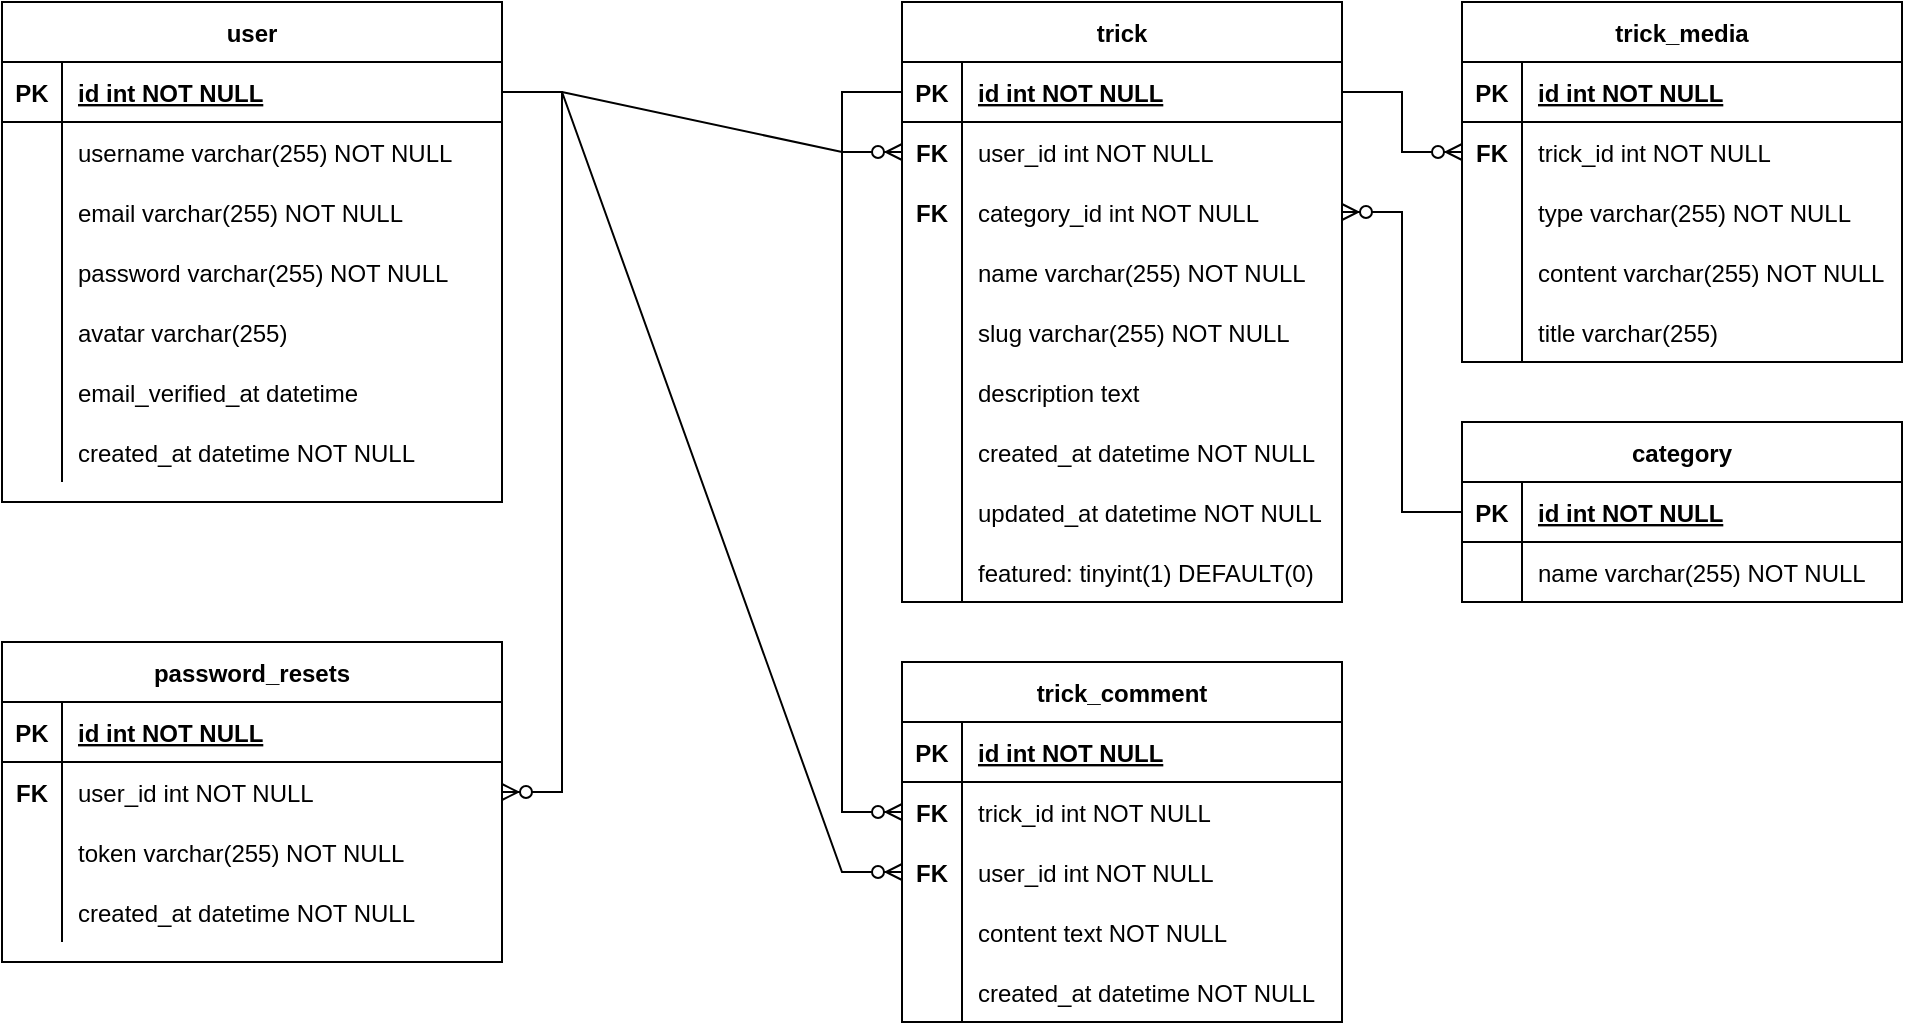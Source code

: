 <mxfile version="20.8.16" type="device"><diagram id="R2lEEEUBdFMjLlhIrx00" name="Page-1"><mxGraphModel dx="1674" dy="854" grid="1" gridSize="10" guides="1" tooltips="1" connect="1" arrows="1" fold="1" page="1" pageScale="1" pageWidth="850" pageHeight="1100" math="0" shadow="0" extFonts="Permanent Marker^https://fonts.googleapis.com/css?family=Permanent+Marker"><root><mxCell id="0"/><mxCell id="1" parent="0"/><mxCell id="C-vyLk0tnHw3VtMMgP7b-23" value="user" style="shape=table;startSize=30;container=1;collapsible=1;childLayout=tableLayout;fixedRows=1;rowLines=0;fontStyle=1;align=center;resizeLast=1;" parent="1" vertex="1"><mxGeometry x="120" y="120" width="250" height="250" as="geometry"/></mxCell><mxCell id="C-vyLk0tnHw3VtMMgP7b-24" value="" style="shape=partialRectangle;collapsible=0;dropTarget=0;pointerEvents=0;fillColor=none;points=[[0,0.5],[1,0.5]];portConstraint=eastwest;top=0;left=0;right=0;bottom=1;" parent="C-vyLk0tnHw3VtMMgP7b-23" vertex="1"><mxGeometry y="30" width="250" height="30" as="geometry"/></mxCell><mxCell id="C-vyLk0tnHw3VtMMgP7b-25" value="PK" style="shape=partialRectangle;overflow=hidden;connectable=0;fillColor=none;top=0;left=0;bottom=0;right=0;fontStyle=1;" parent="C-vyLk0tnHw3VtMMgP7b-24" vertex="1"><mxGeometry width="30" height="30" as="geometry"><mxRectangle width="30" height="30" as="alternateBounds"/></mxGeometry></mxCell><mxCell id="C-vyLk0tnHw3VtMMgP7b-26" value="id int NOT NULL " style="shape=partialRectangle;overflow=hidden;connectable=0;fillColor=none;top=0;left=0;bottom=0;right=0;align=left;spacingLeft=6;fontStyle=5;" parent="C-vyLk0tnHw3VtMMgP7b-24" vertex="1"><mxGeometry x="30" width="220" height="30" as="geometry"><mxRectangle width="220" height="30" as="alternateBounds"/></mxGeometry></mxCell><mxCell id="C-vyLk0tnHw3VtMMgP7b-27" value="" style="shape=partialRectangle;collapsible=0;dropTarget=0;pointerEvents=0;fillColor=none;points=[[0,0.5],[1,0.5]];portConstraint=eastwest;top=0;left=0;right=0;bottom=0;" parent="C-vyLk0tnHw3VtMMgP7b-23" vertex="1"><mxGeometry y="60" width="250" height="30" as="geometry"/></mxCell><mxCell id="C-vyLk0tnHw3VtMMgP7b-28" value="" style="shape=partialRectangle;overflow=hidden;connectable=0;fillColor=none;top=0;left=0;bottom=0;right=0;" parent="C-vyLk0tnHw3VtMMgP7b-27" vertex="1"><mxGeometry width="30" height="30" as="geometry"><mxRectangle width="30" height="30" as="alternateBounds"/></mxGeometry></mxCell><mxCell id="C-vyLk0tnHw3VtMMgP7b-29" value="username varchar(255) NOT NULL" style="shape=partialRectangle;overflow=hidden;connectable=0;fillColor=none;top=0;left=0;bottom=0;right=0;align=left;spacingLeft=6;" parent="C-vyLk0tnHw3VtMMgP7b-27" vertex="1"><mxGeometry x="30" width="220" height="30" as="geometry"><mxRectangle width="220" height="30" as="alternateBounds"/></mxGeometry></mxCell><mxCell id="mA1rvCmJtgQA0jrDYd6d-15" value="" style="shape=partialRectangle;collapsible=0;dropTarget=0;pointerEvents=0;fillColor=none;points=[[0,0.5],[1,0.5]];portConstraint=eastwest;top=0;left=0;right=0;bottom=0;" parent="C-vyLk0tnHw3VtMMgP7b-23" vertex="1"><mxGeometry y="90" width="250" height="30" as="geometry"/></mxCell><mxCell id="mA1rvCmJtgQA0jrDYd6d-16" value="" style="shape=partialRectangle;overflow=hidden;connectable=0;fillColor=none;top=0;left=0;bottom=0;right=0;" parent="mA1rvCmJtgQA0jrDYd6d-15" vertex="1"><mxGeometry width="30" height="30" as="geometry"><mxRectangle width="30" height="30" as="alternateBounds"/></mxGeometry></mxCell><mxCell id="mA1rvCmJtgQA0jrDYd6d-17" value="email varchar(255) NOT NULL" style="shape=partialRectangle;overflow=hidden;connectable=0;fillColor=none;top=0;left=0;bottom=0;right=0;align=left;spacingLeft=6;" parent="mA1rvCmJtgQA0jrDYd6d-15" vertex="1"><mxGeometry x="30" width="220" height="30" as="geometry"><mxRectangle width="220" height="30" as="alternateBounds"/></mxGeometry></mxCell><mxCell id="mA1rvCmJtgQA0jrDYd6d-18" value="" style="shape=partialRectangle;collapsible=0;dropTarget=0;pointerEvents=0;fillColor=none;points=[[0,0.5],[1,0.5]];portConstraint=eastwest;top=0;left=0;right=0;bottom=0;" parent="C-vyLk0tnHw3VtMMgP7b-23" vertex="1"><mxGeometry y="120" width="250" height="30" as="geometry"/></mxCell><mxCell id="mA1rvCmJtgQA0jrDYd6d-19" value="" style="shape=partialRectangle;overflow=hidden;connectable=0;fillColor=none;top=0;left=0;bottom=0;right=0;" parent="mA1rvCmJtgQA0jrDYd6d-18" vertex="1"><mxGeometry width="30" height="30" as="geometry"><mxRectangle width="30" height="30" as="alternateBounds"/></mxGeometry></mxCell><mxCell id="mA1rvCmJtgQA0jrDYd6d-20" value="password varchar(255) NOT NULL" style="shape=partialRectangle;overflow=hidden;connectable=0;fillColor=none;top=0;left=0;bottom=0;right=0;align=left;spacingLeft=6;" parent="mA1rvCmJtgQA0jrDYd6d-18" vertex="1"><mxGeometry x="30" width="220" height="30" as="geometry"><mxRectangle width="220" height="30" as="alternateBounds"/></mxGeometry></mxCell><mxCell id="mA1rvCmJtgQA0jrDYd6d-21" value="" style="shape=partialRectangle;collapsible=0;dropTarget=0;pointerEvents=0;fillColor=none;points=[[0,0.5],[1,0.5]];portConstraint=eastwest;top=0;left=0;right=0;bottom=0;" parent="C-vyLk0tnHw3VtMMgP7b-23" vertex="1"><mxGeometry y="150" width="250" height="30" as="geometry"/></mxCell><mxCell id="mA1rvCmJtgQA0jrDYd6d-22" value="" style="shape=partialRectangle;overflow=hidden;connectable=0;fillColor=none;top=0;left=0;bottom=0;right=0;" parent="mA1rvCmJtgQA0jrDYd6d-21" vertex="1"><mxGeometry width="30" height="30" as="geometry"><mxRectangle width="30" height="30" as="alternateBounds"/></mxGeometry></mxCell><mxCell id="mA1rvCmJtgQA0jrDYd6d-23" value="avatar varchar(255)" style="shape=partialRectangle;overflow=hidden;connectable=0;fillColor=none;top=0;left=0;bottom=0;right=0;align=left;spacingLeft=6;" parent="mA1rvCmJtgQA0jrDYd6d-21" vertex="1"><mxGeometry x="30" width="220" height="30" as="geometry"><mxRectangle width="220" height="30" as="alternateBounds"/></mxGeometry></mxCell><mxCell id="mA1rvCmJtgQA0jrDYd6d-29" value="" style="shape=partialRectangle;collapsible=0;dropTarget=0;pointerEvents=0;fillColor=none;points=[[0,0.5],[1,0.5]];portConstraint=eastwest;top=0;left=0;right=0;bottom=0;" parent="C-vyLk0tnHw3VtMMgP7b-23" vertex="1"><mxGeometry y="180" width="250" height="30" as="geometry"/></mxCell><mxCell id="mA1rvCmJtgQA0jrDYd6d-30" value="" style="shape=partialRectangle;overflow=hidden;connectable=0;fillColor=none;top=0;left=0;bottom=0;right=0;" parent="mA1rvCmJtgQA0jrDYd6d-29" vertex="1"><mxGeometry width="30" height="30" as="geometry"><mxRectangle width="30" height="30" as="alternateBounds"/></mxGeometry></mxCell><mxCell id="mA1rvCmJtgQA0jrDYd6d-31" value="email_verified_at datetime" style="shape=partialRectangle;overflow=hidden;connectable=0;fillColor=none;top=0;left=0;bottom=0;right=0;align=left;spacingLeft=6;" parent="mA1rvCmJtgQA0jrDYd6d-29" vertex="1"><mxGeometry x="30" width="220" height="30" as="geometry"><mxRectangle width="220" height="30" as="alternateBounds"/></mxGeometry></mxCell><mxCell id="mA1rvCmJtgQA0jrDYd6d-32" value="" style="shape=partialRectangle;collapsible=0;dropTarget=0;pointerEvents=0;fillColor=none;points=[[0,0.5],[1,0.5]];portConstraint=eastwest;top=0;left=0;right=0;bottom=0;" parent="C-vyLk0tnHw3VtMMgP7b-23" vertex="1"><mxGeometry y="210" width="250" height="30" as="geometry"/></mxCell><mxCell id="mA1rvCmJtgQA0jrDYd6d-33" value="" style="shape=partialRectangle;overflow=hidden;connectable=0;fillColor=none;top=0;left=0;bottom=0;right=0;" parent="mA1rvCmJtgQA0jrDYd6d-32" vertex="1"><mxGeometry width="30" height="30" as="geometry"><mxRectangle width="30" height="30" as="alternateBounds"/></mxGeometry></mxCell><mxCell id="mA1rvCmJtgQA0jrDYd6d-34" value="created_at datetime NOT NULL" style="shape=partialRectangle;overflow=hidden;connectable=0;fillColor=none;top=0;left=0;bottom=0;right=0;align=left;spacingLeft=6;" parent="mA1rvCmJtgQA0jrDYd6d-32" vertex="1"><mxGeometry x="30" width="220" height="30" as="geometry"><mxRectangle width="220" height="30" as="alternateBounds"/></mxGeometry></mxCell><mxCell id="mA1rvCmJtgQA0jrDYd6d-35" value="password_resets" style="shape=table;startSize=30;container=1;collapsible=1;childLayout=tableLayout;fixedRows=1;rowLines=0;fontStyle=1;align=center;resizeLast=1;" parent="1" vertex="1"><mxGeometry x="120" y="440" width="250" height="160" as="geometry"/></mxCell><mxCell id="mA1rvCmJtgQA0jrDYd6d-36" value="" style="shape=partialRectangle;collapsible=0;dropTarget=0;pointerEvents=0;fillColor=none;points=[[0,0.5],[1,0.5]];portConstraint=eastwest;top=0;left=0;right=0;bottom=1;" parent="mA1rvCmJtgQA0jrDYd6d-35" vertex="1"><mxGeometry y="30" width="250" height="30" as="geometry"/></mxCell><mxCell id="mA1rvCmJtgQA0jrDYd6d-37" value="PK" style="shape=partialRectangle;overflow=hidden;connectable=0;fillColor=none;top=0;left=0;bottom=0;right=0;fontStyle=1;" parent="mA1rvCmJtgQA0jrDYd6d-36" vertex="1"><mxGeometry width="30" height="30" as="geometry"><mxRectangle width="30" height="30" as="alternateBounds"/></mxGeometry></mxCell><mxCell id="mA1rvCmJtgQA0jrDYd6d-38" value="id int NOT NULL " style="shape=partialRectangle;overflow=hidden;connectable=0;fillColor=none;top=0;left=0;bottom=0;right=0;align=left;spacingLeft=6;fontStyle=5;" parent="mA1rvCmJtgQA0jrDYd6d-36" vertex="1"><mxGeometry x="30" width="220" height="30" as="geometry"><mxRectangle width="220" height="30" as="alternateBounds"/></mxGeometry></mxCell><mxCell id="mA1rvCmJtgQA0jrDYd6d-39" value="" style="shape=partialRectangle;collapsible=0;dropTarget=0;pointerEvents=0;fillColor=none;points=[[0,0.5],[1,0.5]];portConstraint=eastwest;top=0;left=0;right=0;bottom=0;" parent="mA1rvCmJtgQA0jrDYd6d-35" vertex="1"><mxGeometry y="60" width="250" height="30" as="geometry"/></mxCell><mxCell id="mA1rvCmJtgQA0jrDYd6d-40" value="FK" style="shape=partialRectangle;overflow=hidden;connectable=0;fillColor=none;top=0;left=0;bottom=0;right=0;fontStyle=1" parent="mA1rvCmJtgQA0jrDYd6d-39" vertex="1"><mxGeometry width="30" height="30" as="geometry"><mxRectangle width="30" height="30" as="alternateBounds"/></mxGeometry></mxCell><mxCell id="mA1rvCmJtgQA0jrDYd6d-41" value="user_id int NOT NULL" style="shape=partialRectangle;overflow=hidden;connectable=0;fillColor=none;top=0;left=0;bottom=0;right=0;align=left;spacingLeft=6;" parent="mA1rvCmJtgQA0jrDYd6d-39" vertex="1"><mxGeometry x="30" width="220" height="30" as="geometry"><mxRectangle width="220" height="30" as="alternateBounds"/></mxGeometry></mxCell><mxCell id="mA1rvCmJtgQA0jrDYd6d-42" value="" style="shape=partialRectangle;collapsible=0;dropTarget=0;pointerEvents=0;fillColor=none;points=[[0,0.5],[1,0.5]];portConstraint=eastwest;top=0;left=0;right=0;bottom=0;" parent="mA1rvCmJtgQA0jrDYd6d-35" vertex="1"><mxGeometry y="90" width="250" height="30" as="geometry"/></mxCell><mxCell id="mA1rvCmJtgQA0jrDYd6d-43" value="" style="shape=partialRectangle;overflow=hidden;connectable=0;fillColor=none;top=0;left=0;bottom=0;right=0;" parent="mA1rvCmJtgQA0jrDYd6d-42" vertex="1"><mxGeometry width="30" height="30" as="geometry"><mxRectangle width="30" height="30" as="alternateBounds"/></mxGeometry></mxCell><mxCell id="mA1rvCmJtgQA0jrDYd6d-44" value="token varchar(255) NOT NULL" style="shape=partialRectangle;overflow=hidden;connectable=0;fillColor=none;top=0;left=0;bottom=0;right=0;align=left;spacingLeft=6;" parent="mA1rvCmJtgQA0jrDYd6d-42" vertex="1"><mxGeometry x="30" width="220" height="30" as="geometry"><mxRectangle width="220" height="30" as="alternateBounds"/></mxGeometry></mxCell><mxCell id="mA1rvCmJtgQA0jrDYd6d-54" value="" style="shape=partialRectangle;collapsible=0;dropTarget=0;pointerEvents=0;fillColor=none;points=[[0,0.5],[1,0.5]];portConstraint=eastwest;top=0;left=0;right=0;bottom=0;" parent="mA1rvCmJtgQA0jrDYd6d-35" vertex="1"><mxGeometry y="120" width="250" height="30" as="geometry"/></mxCell><mxCell id="mA1rvCmJtgQA0jrDYd6d-55" value="" style="shape=partialRectangle;overflow=hidden;connectable=0;fillColor=none;top=0;left=0;bottom=0;right=0;" parent="mA1rvCmJtgQA0jrDYd6d-54" vertex="1"><mxGeometry width="30" height="30" as="geometry"><mxRectangle width="30" height="30" as="alternateBounds"/></mxGeometry></mxCell><mxCell id="mA1rvCmJtgQA0jrDYd6d-56" value="created_at datetime NOT NULL" style="shape=partialRectangle;overflow=hidden;connectable=0;fillColor=none;top=0;left=0;bottom=0;right=0;align=left;spacingLeft=6;" parent="mA1rvCmJtgQA0jrDYd6d-54" vertex="1"><mxGeometry x="30" width="220" height="30" as="geometry"><mxRectangle width="220" height="30" as="alternateBounds"/></mxGeometry></mxCell><mxCell id="mA1rvCmJtgQA0jrDYd6d-58" value="" style="edgeStyle=entityRelationEdgeStyle;fontSize=12;html=1;endArrow=ERzeroToMany;endFill=1;rounded=0;exitX=1;exitY=0.5;exitDx=0;exitDy=0;entryX=1;entryY=0.5;entryDx=0;entryDy=0;" parent="1" source="C-vyLk0tnHw3VtMMgP7b-24" target="mA1rvCmJtgQA0jrDYd6d-39" edge="1"><mxGeometry width="100" height="100" relative="1" as="geometry"><mxPoint x="470" y="240" as="sourcePoint"/><mxPoint x="570" y="140" as="targetPoint"/></mxGeometry></mxCell><mxCell id="mA1rvCmJtgQA0jrDYd6d-59" value="trick" style="shape=table;startSize=30;container=1;collapsible=1;childLayout=tableLayout;fixedRows=1;rowLines=0;fontStyle=1;align=center;resizeLast=1;" parent="1" vertex="1"><mxGeometry x="570" y="120" width="220" height="300" as="geometry"/></mxCell><mxCell id="mA1rvCmJtgQA0jrDYd6d-60" value="" style="shape=tableRow;horizontal=0;startSize=0;swimlaneHead=0;swimlaneBody=0;fillColor=none;collapsible=0;dropTarget=0;points=[[0,0.5],[1,0.5]];portConstraint=eastwest;top=0;left=0;right=0;bottom=1;" parent="mA1rvCmJtgQA0jrDYd6d-59" vertex="1"><mxGeometry y="30" width="220" height="30" as="geometry"/></mxCell><mxCell id="mA1rvCmJtgQA0jrDYd6d-61" value="PK" style="shape=partialRectangle;connectable=0;fillColor=none;top=0;left=0;bottom=0;right=0;fontStyle=1;overflow=hidden;" parent="mA1rvCmJtgQA0jrDYd6d-60" vertex="1"><mxGeometry width="30" height="30" as="geometry"><mxRectangle width="30" height="30" as="alternateBounds"/></mxGeometry></mxCell><mxCell id="mA1rvCmJtgQA0jrDYd6d-62" value="id int NOT NULL" style="shape=partialRectangle;connectable=0;fillColor=none;top=0;left=0;bottom=0;right=0;align=left;spacingLeft=6;fontStyle=5;overflow=hidden;" parent="mA1rvCmJtgQA0jrDYd6d-60" vertex="1"><mxGeometry x="30" width="190" height="30" as="geometry"><mxRectangle width="190" height="30" as="alternateBounds"/></mxGeometry></mxCell><mxCell id="mA1rvCmJtgQA0jrDYd6d-63" value="" style="shape=tableRow;horizontal=0;startSize=0;swimlaneHead=0;swimlaneBody=0;fillColor=none;collapsible=0;dropTarget=0;points=[[0,0.5],[1,0.5]];portConstraint=eastwest;top=0;left=0;right=0;bottom=0;" parent="mA1rvCmJtgQA0jrDYd6d-59" vertex="1"><mxGeometry y="60" width="220" height="30" as="geometry"/></mxCell><mxCell id="mA1rvCmJtgQA0jrDYd6d-64" value="FK" style="shape=partialRectangle;connectable=0;fillColor=none;top=0;left=0;bottom=0;right=0;editable=1;overflow=hidden;fontStyle=1" parent="mA1rvCmJtgQA0jrDYd6d-63" vertex="1"><mxGeometry width="30" height="30" as="geometry"><mxRectangle width="30" height="30" as="alternateBounds"/></mxGeometry></mxCell><mxCell id="mA1rvCmJtgQA0jrDYd6d-65" value="user_id int NOT NULL" style="shape=partialRectangle;connectable=0;fillColor=none;top=0;left=0;bottom=0;right=0;align=left;spacingLeft=6;overflow=hidden;" parent="mA1rvCmJtgQA0jrDYd6d-63" vertex="1"><mxGeometry x="30" width="190" height="30" as="geometry"><mxRectangle width="190" height="30" as="alternateBounds"/></mxGeometry></mxCell><mxCell id="mA1rvCmJtgQA0jrDYd6d-66" value="" style="shape=tableRow;horizontal=0;startSize=0;swimlaneHead=0;swimlaneBody=0;fillColor=none;collapsible=0;dropTarget=0;points=[[0,0.5],[1,0.5]];portConstraint=eastwest;top=0;left=0;right=0;bottom=0;" parent="mA1rvCmJtgQA0jrDYd6d-59" vertex="1"><mxGeometry y="90" width="220" height="30" as="geometry"/></mxCell><mxCell id="mA1rvCmJtgQA0jrDYd6d-67" value="FK" style="shape=partialRectangle;connectable=0;fillColor=none;top=0;left=0;bottom=0;right=0;editable=1;overflow=hidden;fontStyle=1" parent="mA1rvCmJtgQA0jrDYd6d-66" vertex="1"><mxGeometry width="30" height="30" as="geometry"><mxRectangle width="30" height="30" as="alternateBounds"/></mxGeometry></mxCell><mxCell id="mA1rvCmJtgQA0jrDYd6d-68" value="category_id int NOT NULL" style="shape=partialRectangle;connectable=0;fillColor=none;top=0;left=0;bottom=0;right=0;align=left;spacingLeft=6;overflow=hidden;" parent="mA1rvCmJtgQA0jrDYd6d-66" vertex="1"><mxGeometry x="30" width="190" height="30" as="geometry"><mxRectangle width="190" height="30" as="alternateBounds"/></mxGeometry></mxCell><mxCell id="mA1rvCmJtgQA0jrDYd6d-69" value="" style="shape=tableRow;horizontal=0;startSize=0;swimlaneHead=0;swimlaneBody=0;fillColor=none;collapsible=0;dropTarget=0;points=[[0,0.5],[1,0.5]];portConstraint=eastwest;top=0;left=0;right=0;bottom=0;" parent="mA1rvCmJtgQA0jrDYd6d-59" vertex="1"><mxGeometry y="120" width="220" height="30" as="geometry"/></mxCell><mxCell id="mA1rvCmJtgQA0jrDYd6d-70" value="" style="shape=partialRectangle;connectable=0;fillColor=none;top=0;left=0;bottom=0;right=0;editable=1;overflow=hidden;" parent="mA1rvCmJtgQA0jrDYd6d-69" vertex="1"><mxGeometry width="30" height="30" as="geometry"><mxRectangle width="30" height="30" as="alternateBounds"/></mxGeometry></mxCell><mxCell id="mA1rvCmJtgQA0jrDYd6d-71" value="name varchar(255) NOT NULL" style="shape=partialRectangle;connectable=0;fillColor=none;top=0;left=0;bottom=0;right=0;align=left;spacingLeft=6;overflow=hidden;" parent="mA1rvCmJtgQA0jrDYd6d-69" vertex="1"><mxGeometry x="30" width="190" height="30" as="geometry"><mxRectangle width="190" height="30" as="alternateBounds"/></mxGeometry></mxCell><mxCell id="mA1rvCmJtgQA0jrDYd6d-72" value="" style="shape=tableRow;horizontal=0;startSize=0;swimlaneHead=0;swimlaneBody=0;fillColor=none;collapsible=0;dropTarget=0;points=[[0,0.5],[1,0.5]];portConstraint=eastwest;top=0;left=0;right=0;bottom=0;" parent="mA1rvCmJtgQA0jrDYd6d-59" vertex="1"><mxGeometry y="150" width="220" height="30" as="geometry"/></mxCell><mxCell id="mA1rvCmJtgQA0jrDYd6d-73" value="" style="shape=partialRectangle;connectable=0;fillColor=none;top=0;left=0;bottom=0;right=0;editable=1;overflow=hidden;" parent="mA1rvCmJtgQA0jrDYd6d-72" vertex="1"><mxGeometry width="30" height="30" as="geometry"><mxRectangle width="30" height="30" as="alternateBounds"/></mxGeometry></mxCell><mxCell id="mA1rvCmJtgQA0jrDYd6d-74" value="slug varchar(255) NOT NULL" style="shape=partialRectangle;connectable=0;fillColor=none;top=0;left=0;bottom=0;right=0;align=left;spacingLeft=6;overflow=hidden;" parent="mA1rvCmJtgQA0jrDYd6d-72" vertex="1"><mxGeometry x="30" width="190" height="30" as="geometry"><mxRectangle width="190" height="30" as="alternateBounds"/></mxGeometry></mxCell><mxCell id="mA1rvCmJtgQA0jrDYd6d-75" value="" style="shape=tableRow;horizontal=0;startSize=0;swimlaneHead=0;swimlaneBody=0;fillColor=none;collapsible=0;dropTarget=0;points=[[0,0.5],[1,0.5]];portConstraint=eastwest;top=0;left=0;right=0;bottom=0;" parent="mA1rvCmJtgQA0jrDYd6d-59" vertex="1"><mxGeometry y="180" width="220" height="30" as="geometry"/></mxCell><mxCell id="mA1rvCmJtgQA0jrDYd6d-76" value="" style="shape=partialRectangle;connectable=0;fillColor=none;top=0;left=0;bottom=0;right=0;editable=1;overflow=hidden;" parent="mA1rvCmJtgQA0jrDYd6d-75" vertex="1"><mxGeometry width="30" height="30" as="geometry"><mxRectangle width="30" height="30" as="alternateBounds"/></mxGeometry></mxCell><mxCell id="mA1rvCmJtgQA0jrDYd6d-77" value="description text" style="shape=partialRectangle;connectable=0;fillColor=none;top=0;left=0;bottom=0;right=0;align=left;spacingLeft=6;overflow=hidden;" parent="mA1rvCmJtgQA0jrDYd6d-75" vertex="1"><mxGeometry x="30" width="190" height="30" as="geometry"><mxRectangle width="190" height="30" as="alternateBounds"/></mxGeometry></mxCell><mxCell id="mA1rvCmJtgQA0jrDYd6d-78" value="" style="shape=tableRow;horizontal=0;startSize=0;swimlaneHead=0;swimlaneBody=0;fillColor=none;collapsible=0;dropTarget=0;points=[[0,0.5],[1,0.5]];portConstraint=eastwest;top=0;left=0;right=0;bottom=0;" parent="mA1rvCmJtgQA0jrDYd6d-59" vertex="1"><mxGeometry y="210" width="220" height="30" as="geometry"/></mxCell><mxCell id="mA1rvCmJtgQA0jrDYd6d-79" value="" style="shape=partialRectangle;connectable=0;fillColor=none;top=0;left=0;bottom=0;right=0;editable=1;overflow=hidden;" parent="mA1rvCmJtgQA0jrDYd6d-78" vertex="1"><mxGeometry width="30" height="30" as="geometry"><mxRectangle width="30" height="30" as="alternateBounds"/></mxGeometry></mxCell><mxCell id="mA1rvCmJtgQA0jrDYd6d-80" value="created_at datetime NOT NULL" style="shape=partialRectangle;connectable=0;fillColor=none;top=0;left=0;bottom=0;right=0;align=left;spacingLeft=6;overflow=hidden;" parent="mA1rvCmJtgQA0jrDYd6d-78" vertex="1"><mxGeometry x="30" width="190" height="30" as="geometry"><mxRectangle width="190" height="30" as="alternateBounds"/></mxGeometry></mxCell><mxCell id="mA1rvCmJtgQA0jrDYd6d-81" value="" style="shape=tableRow;horizontal=0;startSize=0;swimlaneHead=0;swimlaneBody=0;fillColor=none;collapsible=0;dropTarget=0;points=[[0,0.5],[1,0.5]];portConstraint=eastwest;top=0;left=0;right=0;bottom=0;" parent="mA1rvCmJtgQA0jrDYd6d-59" vertex="1"><mxGeometry y="240" width="220" height="30" as="geometry"/></mxCell><mxCell id="mA1rvCmJtgQA0jrDYd6d-82" value="" style="shape=partialRectangle;connectable=0;fillColor=none;top=0;left=0;bottom=0;right=0;editable=1;overflow=hidden;" parent="mA1rvCmJtgQA0jrDYd6d-81" vertex="1"><mxGeometry width="30" height="30" as="geometry"><mxRectangle width="30" height="30" as="alternateBounds"/></mxGeometry></mxCell><mxCell id="mA1rvCmJtgQA0jrDYd6d-83" value="updated_at datetime NOT NULL" style="shape=partialRectangle;connectable=0;fillColor=none;top=0;left=0;bottom=0;right=0;align=left;spacingLeft=6;overflow=hidden;" parent="mA1rvCmJtgQA0jrDYd6d-81" vertex="1"><mxGeometry x="30" width="190" height="30" as="geometry"><mxRectangle width="190" height="30" as="alternateBounds"/></mxGeometry></mxCell><mxCell id="mA1rvCmJtgQA0jrDYd6d-84" value="" style="shape=tableRow;horizontal=0;startSize=0;swimlaneHead=0;swimlaneBody=0;fillColor=none;collapsible=0;dropTarget=0;points=[[0,0.5],[1,0.5]];portConstraint=eastwest;top=0;left=0;right=0;bottom=0;" parent="mA1rvCmJtgQA0jrDYd6d-59" vertex="1"><mxGeometry y="270" width="220" height="30" as="geometry"/></mxCell><mxCell id="mA1rvCmJtgQA0jrDYd6d-85" value="" style="shape=partialRectangle;connectable=0;fillColor=none;top=0;left=0;bottom=0;right=0;editable=1;overflow=hidden;" parent="mA1rvCmJtgQA0jrDYd6d-84" vertex="1"><mxGeometry width="30" height="30" as="geometry"><mxRectangle width="30" height="30" as="alternateBounds"/></mxGeometry></mxCell><mxCell id="mA1rvCmJtgQA0jrDYd6d-86" value="featured: tinyint(1) DEFAULT(0)" style="shape=partialRectangle;connectable=0;fillColor=none;top=0;left=0;bottom=0;right=0;align=left;spacingLeft=6;overflow=hidden;" parent="mA1rvCmJtgQA0jrDYd6d-84" vertex="1"><mxGeometry x="30" width="190" height="30" as="geometry"><mxRectangle width="190" height="30" as="alternateBounds"/></mxGeometry></mxCell><mxCell id="mA1rvCmJtgQA0jrDYd6d-87" value="" style="edgeStyle=entityRelationEdgeStyle;fontSize=12;html=1;endArrow=ERzeroToMany;endFill=1;rounded=0;exitX=1;exitY=0.5;exitDx=0;exitDy=0;entryX=0;entryY=0.5;entryDx=0;entryDy=0;" parent="1" source="C-vyLk0tnHw3VtMMgP7b-24" target="mA1rvCmJtgQA0jrDYd6d-63" edge="1"><mxGeometry width="100" height="100" relative="1" as="geometry"><mxPoint x="440" y="370" as="sourcePoint"/><mxPoint x="540" y="270" as="targetPoint"/></mxGeometry></mxCell><mxCell id="mA1rvCmJtgQA0jrDYd6d-88" value="category" style="shape=table;startSize=30;container=1;collapsible=1;childLayout=tableLayout;fixedRows=1;rowLines=0;fontStyle=1;align=center;resizeLast=1;" parent="1" vertex="1"><mxGeometry x="850" y="330" width="220" height="90" as="geometry"/></mxCell><mxCell id="mA1rvCmJtgQA0jrDYd6d-89" value="" style="shape=tableRow;horizontal=0;startSize=0;swimlaneHead=0;swimlaneBody=0;fillColor=none;collapsible=0;dropTarget=0;points=[[0,0.5],[1,0.5]];portConstraint=eastwest;top=0;left=0;right=0;bottom=1;" parent="mA1rvCmJtgQA0jrDYd6d-88" vertex="1"><mxGeometry y="30" width="220" height="30" as="geometry"/></mxCell><mxCell id="mA1rvCmJtgQA0jrDYd6d-90" value="PK" style="shape=partialRectangle;connectable=0;fillColor=none;top=0;left=0;bottom=0;right=0;fontStyle=1;overflow=hidden;" parent="mA1rvCmJtgQA0jrDYd6d-89" vertex="1"><mxGeometry width="30" height="30" as="geometry"><mxRectangle width="30" height="30" as="alternateBounds"/></mxGeometry></mxCell><mxCell id="mA1rvCmJtgQA0jrDYd6d-91" value="id int NOT NULL" style="shape=partialRectangle;connectable=0;fillColor=none;top=0;left=0;bottom=0;right=0;align=left;spacingLeft=6;fontStyle=5;overflow=hidden;" parent="mA1rvCmJtgQA0jrDYd6d-89" vertex="1"><mxGeometry x="30" width="190" height="30" as="geometry"><mxRectangle width="190" height="30" as="alternateBounds"/></mxGeometry></mxCell><mxCell id="mA1rvCmJtgQA0jrDYd6d-92" value="" style="shape=tableRow;horizontal=0;startSize=0;swimlaneHead=0;swimlaneBody=0;fillColor=none;collapsible=0;dropTarget=0;points=[[0,0.5],[1,0.5]];portConstraint=eastwest;top=0;left=0;right=0;bottom=0;" parent="mA1rvCmJtgQA0jrDYd6d-88" vertex="1"><mxGeometry y="60" width="220" height="30" as="geometry"/></mxCell><mxCell id="mA1rvCmJtgQA0jrDYd6d-93" value="" style="shape=partialRectangle;connectable=0;fillColor=none;top=0;left=0;bottom=0;right=0;editable=1;overflow=hidden;" parent="mA1rvCmJtgQA0jrDYd6d-92" vertex="1"><mxGeometry width="30" height="30" as="geometry"><mxRectangle width="30" height="30" as="alternateBounds"/></mxGeometry></mxCell><mxCell id="mA1rvCmJtgQA0jrDYd6d-94" value="name varchar(255) NOT NULL" style="shape=partialRectangle;connectable=0;fillColor=none;top=0;left=0;bottom=0;right=0;align=left;spacingLeft=6;overflow=hidden;" parent="mA1rvCmJtgQA0jrDYd6d-92" vertex="1"><mxGeometry x="30" width="190" height="30" as="geometry"><mxRectangle width="190" height="30" as="alternateBounds"/></mxGeometry></mxCell><mxCell id="mA1rvCmJtgQA0jrDYd6d-101" value="" style="edgeStyle=orthogonalEdgeStyle;fontSize=12;html=1;endArrow=ERzeroToMany;endFill=1;rounded=0;exitX=0;exitY=0.5;exitDx=0;exitDy=0;entryX=1;entryY=0.5;entryDx=0;entryDy=0;" parent="1" source="mA1rvCmJtgQA0jrDYd6d-89" target="mA1rvCmJtgQA0jrDYd6d-66" edge="1"><mxGeometry width="100" height="100" relative="1" as="geometry"><mxPoint x="440" y="460" as="sourcePoint"/><mxPoint x="540" y="360" as="targetPoint"/></mxGeometry></mxCell><mxCell id="mA1rvCmJtgQA0jrDYd6d-102" value="trick_media" style="shape=table;startSize=30;container=1;collapsible=1;childLayout=tableLayout;fixedRows=1;rowLines=0;fontStyle=1;align=center;resizeLast=1;" parent="1" vertex="1"><mxGeometry x="850" y="120" width="220" height="180" as="geometry"/></mxCell><mxCell id="mA1rvCmJtgQA0jrDYd6d-103" value="" style="shape=tableRow;horizontal=0;startSize=0;swimlaneHead=0;swimlaneBody=0;fillColor=none;collapsible=0;dropTarget=0;points=[[0,0.5],[1,0.5]];portConstraint=eastwest;top=0;left=0;right=0;bottom=1;" parent="mA1rvCmJtgQA0jrDYd6d-102" vertex="1"><mxGeometry y="30" width="220" height="30" as="geometry"/></mxCell><mxCell id="mA1rvCmJtgQA0jrDYd6d-104" value="PK" style="shape=partialRectangle;connectable=0;fillColor=none;top=0;left=0;bottom=0;right=0;fontStyle=1;overflow=hidden;" parent="mA1rvCmJtgQA0jrDYd6d-103" vertex="1"><mxGeometry width="30" height="30" as="geometry"><mxRectangle width="30" height="30" as="alternateBounds"/></mxGeometry></mxCell><mxCell id="mA1rvCmJtgQA0jrDYd6d-105" value="id int NOT NULL" style="shape=partialRectangle;connectable=0;fillColor=none;top=0;left=0;bottom=0;right=0;align=left;spacingLeft=6;fontStyle=5;overflow=hidden;" parent="mA1rvCmJtgQA0jrDYd6d-103" vertex="1"><mxGeometry x="30" width="190" height="30" as="geometry"><mxRectangle width="190" height="30" as="alternateBounds"/></mxGeometry></mxCell><mxCell id="mA1rvCmJtgQA0jrDYd6d-106" value="" style="shape=tableRow;horizontal=0;startSize=0;swimlaneHead=0;swimlaneBody=0;fillColor=none;collapsible=0;dropTarget=0;points=[[0,0.5],[1,0.5]];portConstraint=eastwest;top=0;left=0;right=0;bottom=0;" parent="mA1rvCmJtgQA0jrDYd6d-102" vertex="1"><mxGeometry y="60" width="220" height="30" as="geometry"/></mxCell><mxCell id="mA1rvCmJtgQA0jrDYd6d-107" value="FK" style="shape=partialRectangle;connectable=0;fillColor=none;top=0;left=0;bottom=0;right=0;editable=1;overflow=hidden;fontStyle=1" parent="mA1rvCmJtgQA0jrDYd6d-106" vertex="1"><mxGeometry width="30" height="30" as="geometry"><mxRectangle width="30" height="30" as="alternateBounds"/></mxGeometry></mxCell><mxCell id="mA1rvCmJtgQA0jrDYd6d-108" value="trick_id int NOT NULL" style="shape=partialRectangle;connectable=0;fillColor=none;top=0;left=0;bottom=0;right=0;align=left;spacingLeft=6;overflow=hidden;" parent="mA1rvCmJtgQA0jrDYd6d-106" vertex="1"><mxGeometry x="30" width="190" height="30" as="geometry"><mxRectangle width="190" height="30" as="alternateBounds"/></mxGeometry></mxCell><mxCell id="mA1rvCmJtgQA0jrDYd6d-109" value="" style="shape=tableRow;horizontal=0;startSize=0;swimlaneHead=0;swimlaneBody=0;fillColor=none;collapsible=0;dropTarget=0;points=[[0,0.5],[1,0.5]];portConstraint=eastwest;top=0;left=0;right=0;bottom=0;" parent="mA1rvCmJtgQA0jrDYd6d-102" vertex="1"><mxGeometry y="90" width="220" height="30" as="geometry"/></mxCell><mxCell id="mA1rvCmJtgQA0jrDYd6d-110" value="" style="shape=partialRectangle;connectable=0;fillColor=none;top=0;left=0;bottom=0;right=0;editable=1;overflow=hidden;" parent="mA1rvCmJtgQA0jrDYd6d-109" vertex="1"><mxGeometry width="30" height="30" as="geometry"><mxRectangle width="30" height="30" as="alternateBounds"/></mxGeometry></mxCell><mxCell id="mA1rvCmJtgQA0jrDYd6d-111" value="type varchar(255) NOT NULL" style="shape=partialRectangle;connectable=0;fillColor=none;top=0;left=0;bottom=0;right=0;align=left;spacingLeft=6;overflow=hidden;" parent="mA1rvCmJtgQA0jrDYd6d-109" vertex="1"><mxGeometry x="30" width="190" height="30" as="geometry"><mxRectangle width="190" height="30" as="alternateBounds"/></mxGeometry></mxCell><mxCell id="mA1rvCmJtgQA0jrDYd6d-112" value="" style="shape=tableRow;horizontal=0;startSize=0;swimlaneHead=0;swimlaneBody=0;fillColor=none;collapsible=0;dropTarget=0;points=[[0,0.5],[1,0.5]];portConstraint=eastwest;top=0;left=0;right=0;bottom=0;" parent="mA1rvCmJtgQA0jrDYd6d-102" vertex="1"><mxGeometry y="120" width="220" height="30" as="geometry"/></mxCell><mxCell id="mA1rvCmJtgQA0jrDYd6d-113" value="" style="shape=partialRectangle;connectable=0;fillColor=none;top=0;left=0;bottom=0;right=0;editable=1;overflow=hidden;" parent="mA1rvCmJtgQA0jrDYd6d-112" vertex="1"><mxGeometry width="30" height="30" as="geometry"><mxRectangle width="30" height="30" as="alternateBounds"/></mxGeometry></mxCell><mxCell id="mA1rvCmJtgQA0jrDYd6d-114" value="content varchar(255) NOT NULL" style="shape=partialRectangle;connectable=0;fillColor=none;top=0;left=0;bottom=0;right=0;align=left;spacingLeft=6;overflow=hidden;" parent="mA1rvCmJtgQA0jrDYd6d-112" vertex="1"><mxGeometry x="30" width="190" height="30" as="geometry"><mxRectangle width="190" height="30" as="alternateBounds"/></mxGeometry></mxCell><mxCell id="mA1rvCmJtgQA0jrDYd6d-116" value="" style="shape=tableRow;horizontal=0;startSize=0;swimlaneHead=0;swimlaneBody=0;fillColor=none;collapsible=0;dropTarget=0;points=[[0,0.5],[1,0.5]];portConstraint=eastwest;top=0;left=0;right=0;bottom=0;" parent="mA1rvCmJtgQA0jrDYd6d-102" vertex="1"><mxGeometry y="150" width="220" height="30" as="geometry"/></mxCell><mxCell id="mA1rvCmJtgQA0jrDYd6d-117" value="" style="shape=partialRectangle;connectable=0;fillColor=none;top=0;left=0;bottom=0;right=0;editable=1;overflow=hidden;" parent="mA1rvCmJtgQA0jrDYd6d-116" vertex="1"><mxGeometry width="30" height="30" as="geometry"><mxRectangle width="30" height="30" as="alternateBounds"/></mxGeometry></mxCell><mxCell id="mA1rvCmJtgQA0jrDYd6d-118" value="title varchar(255)" style="shape=partialRectangle;connectable=0;fillColor=none;top=0;left=0;bottom=0;right=0;align=left;spacingLeft=6;overflow=hidden;" parent="mA1rvCmJtgQA0jrDYd6d-116" vertex="1"><mxGeometry x="30" width="190" height="30" as="geometry"><mxRectangle width="190" height="30" as="alternateBounds"/></mxGeometry></mxCell><mxCell id="mA1rvCmJtgQA0jrDYd6d-115" value="" style="edgeStyle=entityRelationEdgeStyle;fontSize=12;html=1;endArrow=ERzeroToMany;endFill=1;rounded=0;entryX=0;entryY=0.5;entryDx=0;entryDy=0;exitX=1;exitY=0.5;exitDx=0;exitDy=0;" parent="1" source="mA1rvCmJtgQA0jrDYd6d-60" target="mA1rvCmJtgQA0jrDYd6d-106" edge="1"><mxGeometry width="100" height="100" relative="1" as="geometry"><mxPoint x="890" y="500" as="sourcePoint"/><mxPoint x="990" y="400" as="targetPoint"/></mxGeometry></mxCell><mxCell id="mA1rvCmJtgQA0jrDYd6d-119" value="trick_comment" style="shape=table;startSize=30;container=1;collapsible=1;childLayout=tableLayout;fixedRows=1;rowLines=0;fontStyle=1;align=center;resizeLast=1;" parent="1" vertex="1"><mxGeometry x="570" y="450" width="220" height="180" as="geometry"/></mxCell><mxCell id="mA1rvCmJtgQA0jrDYd6d-120" value="" style="shape=tableRow;horizontal=0;startSize=0;swimlaneHead=0;swimlaneBody=0;fillColor=none;collapsible=0;dropTarget=0;points=[[0,0.5],[1,0.5]];portConstraint=eastwest;top=0;left=0;right=0;bottom=1;" parent="mA1rvCmJtgQA0jrDYd6d-119" vertex="1"><mxGeometry y="30" width="220" height="30" as="geometry"/></mxCell><mxCell id="mA1rvCmJtgQA0jrDYd6d-121" value="PK" style="shape=partialRectangle;connectable=0;fillColor=none;top=0;left=0;bottom=0;right=0;fontStyle=1;overflow=hidden;" parent="mA1rvCmJtgQA0jrDYd6d-120" vertex="1"><mxGeometry width="30" height="30" as="geometry"><mxRectangle width="30" height="30" as="alternateBounds"/></mxGeometry></mxCell><mxCell id="mA1rvCmJtgQA0jrDYd6d-122" value="id int NOT NULL" style="shape=partialRectangle;connectable=0;fillColor=none;top=0;left=0;bottom=0;right=0;align=left;spacingLeft=6;fontStyle=5;overflow=hidden;" parent="mA1rvCmJtgQA0jrDYd6d-120" vertex="1"><mxGeometry x="30" width="190" height="30" as="geometry"><mxRectangle width="190" height="30" as="alternateBounds"/></mxGeometry></mxCell><mxCell id="mA1rvCmJtgQA0jrDYd6d-123" value="" style="shape=tableRow;horizontal=0;startSize=0;swimlaneHead=0;swimlaneBody=0;fillColor=none;collapsible=0;dropTarget=0;points=[[0,0.5],[1,0.5]];portConstraint=eastwest;top=0;left=0;right=0;bottom=0;" parent="mA1rvCmJtgQA0jrDYd6d-119" vertex="1"><mxGeometry y="60" width="220" height="30" as="geometry"/></mxCell><mxCell id="mA1rvCmJtgQA0jrDYd6d-124" value="FK" style="shape=partialRectangle;connectable=0;fillColor=none;top=0;left=0;bottom=0;right=0;editable=1;overflow=hidden;fontStyle=1" parent="mA1rvCmJtgQA0jrDYd6d-123" vertex="1"><mxGeometry width="30" height="30" as="geometry"><mxRectangle width="30" height="30" as="alternateBounds"/></mxGeometry></mxCell><mxCell id="mA1rvCmJtgQA0jrDYd6d-125" value="trick_id int NOT NULL" style="shape=partialRectangle;connectable=0;fillColor=none;top=0;left=0;bottom=0;right=0;align=left;spacingLeft=6;overflow=hidden;" parent="mA1rvCmJtgQA0jrDYd6d-123" vertex="1"><mxGeometry x="30" width="190" height="30" as="geometry"><mxRectangle width="190" height="30" as="alternateBounds"/></mxGeometry></mxCell><mxCell id="mA1rvCmJtgQA0jrDYd6d-126" value="" style="shape=tableRow;horizontal=0;startSize=0;swimlaneHead=0;swimlaneBody=0;fillColor=none;collapsible=0;dropTarget=0;points=[[0,0.5],[1,0.5]];portConstraint=eastwest;top=0;left=0;right=0;bottom=0;" parent="mA1rvCmJtgQA0jrDYd6d-119" vertex="1"><mxGeometry y="90" width="220" height="30" as="geometry"/></mxCell><mxCell id="mA1rvCmJtgQA0jrDYd6d-127" value="FK" style="shape=partialRectangle;connectable=0;fillColor=none;top=0;left=0;bottom=0;right=0;editable=1;overflow=hidden;fontStyle=1" parent="mA1rvCmJtgQA0jrDYd6d-126" vertex="1"><mxGeometry width="30" height="30" as="geometry"><mxRectangle width="30" height="30" as="alternateBounds"/></mxGeometry></mxCell><mxCell id="mA1rvCmJtgQA0jrDYd6d-128" value="user_id int NOT NULL" style="shape=partialRectangle;connectable=0;fillColor=none;top=0;left=0;bottom=0;right=0;align=left;spacingLeft=6;overflow=hidden;" parent="mA1rvCmJtgQA0jrDYd6d-126" vertex="1"><mxGeometry x="30" width="190" height="30" as="geometry"><mxRectangle width="190" height="30" as="alternateBounds"/></mxGeometry></mxCell><mxCell id="mA1rvCmJtgQA0jrDYd6d-129" value="" style="shape=tableRow;horizontal=0;startSize=0;swimlaneHead=0;swimlaneBody=0;fillColor=none;collapsible=0;dropTarget=0;points=[[0,0.5],[1,0.5]];portConstraint=eastwest;top=0;left=0;right=0;bottom=0;" parent="mA1rvCmJtgQA0jrDYd6d-119" vertex="1"><mxGeometry y="120" width="220" height="30" as="geometry"/></mxCell><mxCell id="mA1rvCmJtgQA0jrDYd6d-130" value="" style="shape=partialRectangle;connectable=0;fillColor=none;top=0;left=0;bottom=0;right=0;editable=1;overflow=hidden;" parent="mA1rvCmJtgQA0jrDYd6d-129" vertex="1"><mxGeometry width="30" height="30" as="geometry"><mxRectangle width="30" height="30" as="alternateBounds"/></mxGeometry></mxCell><mxCell id="mA1rvCmJtgQA0jrDYd6d-131" value="content text NOT NULL" style="shape=partialRectangle;connectable=0;fillColor=none;top=0;left=0;bottom=0;right=0;align=left;spacingLeft=6;overflow=hidden;" parent="mA1rvCmJtgQA0jrDYd6d-129" vertex="1"><mxGeometry x="30" width="190" height="30" as="geometry"><mxRectangle width="190" height="30" as="alternateBounds"/></mxGeometry></mxCell><mxCell id="mA1rvCmJtgQA0jrDYd6d-132" value="" style="shape=tableRow;horizontal=0;startSize=0;swimlaneHead=0;swimlaneBody=0;fillColor=none;collapsible=0;dropTarget=0;points=[[0,0.5],[1,0.5]];portConstraint=eastwest;top=0;left=0;right=0;bottom=0;" parent="mA1rvCmJtgQA0jrDYd6d-119" vertex="1"><mxGeometry y="150" width="220" height="30" as="geometry"/></mxCell><mxCell id="mA1rvCmJtgQA0jrDYd6d-133" value="" style="shape=partialRectangle;connectable=0;fillColor=none;top=0;left=0;bottom=0;right=0;editable=1;overflow=hidden;" parent="mA1rvCmJtgQA0jrDYd6d-132" vertex="1"><mxGeometry width="30" height="30" as="geometry"><mxRectangle width="30" height="30" as="alternateBounds"/></mxGeometry></mxCell><mxCell id="mA1rvCmJtgQA0jrDYd6d-134" value="created_at datetime NOT NULL" style="shape=partialRectangle;connectable=0;fillColor=none;top=0;left=0;bottom=0;right=0;align=left;spacingLeft=6;overflow=hidden;" parent="mA1rvCmJtgQA0jrDYd6d-132" vertex="1"><mxGeometry x="30" width="190" height="30" as="geometry"><mxRectangle width="190" height="30" as="alternateBounds"/></mxGeometry></mxCell><mxCell id="mA1rvCmJtgQA0jrDYd6d-136" value="" style="edgeStyle=entityRelationEdgeStyle;fontSize=12;html=1;endArrow=ERzeroToMany;endFill=1;rounded=0;exitX=1;exitY=0.5;exitDx=0;exitDy=0;entryX=0;entryY=0.5;entryDx=0;entryDy=0;" parent="1" source="C-vyLk0tnHw3VtMMgP7b-24" target="mA1rvCmJtgQA0jrDYd6d-126" edge="1"><mxGeometry width="100" height="100" relative="1" as="geometry"><mxPoint x="440" y="570" as="sourcePoint"/><mxPoint x="540" y="470" as="targetPoint"/></mxGeometry></mxCell><mxCell id="mA1rvCmJtgQA0jrDYd6d-137" value="" style="edgeStyle=orthogonalEdgeStyle;fontSize=12;html=1;endArrow=ERzeroToMany;endFill=1;rounded=0;exitX=0;exitY=0.5;exitDx=0;exitDy=0;entryX=0;entryY=0.5;entryDx=0;entryDy=0;" parent="1" source="mA1rvCmJtgQA0jrDYd6d-60" target="mA1rvCmJtgQA0jrDYd6d-123" edge="1"><mxGeometry width="100" height="100" relative="1" as="geometry"><mxPoint x="410" y="620" as="sourcePoint"/><mxPoint x="510" y="520" as="targetPoint"/><Array as="points"><mxPoint x="540" y="165"/><mxPoint x="540" y="525"/></Array></mxGeometry></mxCell></root></mxGraphModel></diagram></mxfile>